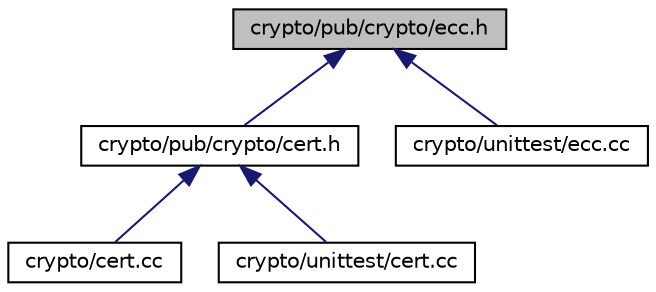 digraph "crypto/pub/crypto/ecc.h"
{
 // LATEX_PDF_SIZE
  edge [fontname="Helvetica",fontsize="10",labelfontname="Helvetica",labelfontsize="10"];
  node [fontname="Helvetica",fontsize="10",shape=record];
  Node1 [label="crypto/pub/crypto/ecc.h",height=0.2,width=0.4,color="black", fillcolor="grey75", style="filled", fontcolor="black",tooltip="Elliptic curve cryptography."];
  Node1 -> Node2 [dir="back",color="midnightblue",fontsize="10",style="solid",fontname="Helvetica"];
  Node2 [label="crypto/pub/crypto/cert.h",height=0.2,width=0.4,color="black", fillcolor="white", style="filled",URL="$d7/d4a/cert_8h.html",tooltip="X.509 and RSA certificates."];
  Node2 -> Node3 [dir="back",color="midnightblue",fontsize="10",style="solid",fontname="Helvetica"];
  Node3 [label="crypto/cert.cc",height=0.2,width=0.4,color="black", fillcolor="white", style="filled",URL="$d6/d29/cert_8cc_source.html",tooltip=" "];
  Node2 -> Node4 [dir="back",color="midnightblue",fontsize="10",style="solid",fontname="Helvetica"];
  Node4 [label="crypto/unittest/cert.cc",height=0.2,width=0.4,color="black", fillcolor="white", style="filled",URL="$d0/d5f/unittest_2cert_8cc.html",tooltip="Test file for X.509 and RSA certificates."];
  Node1 -> Node5 [dir="back",color="midnightblue",fontsize="10",style="solid",fontname="Helvetica"];
  Node5 [label="crypto/unittest/ecc.cc",height=0.2,width=0.4,color="black", fillcolor="white", style="filled",URL="$de/d87/ecc_8cc.html",tooltip="Test file for Elliptic curve cryptography."];
}
